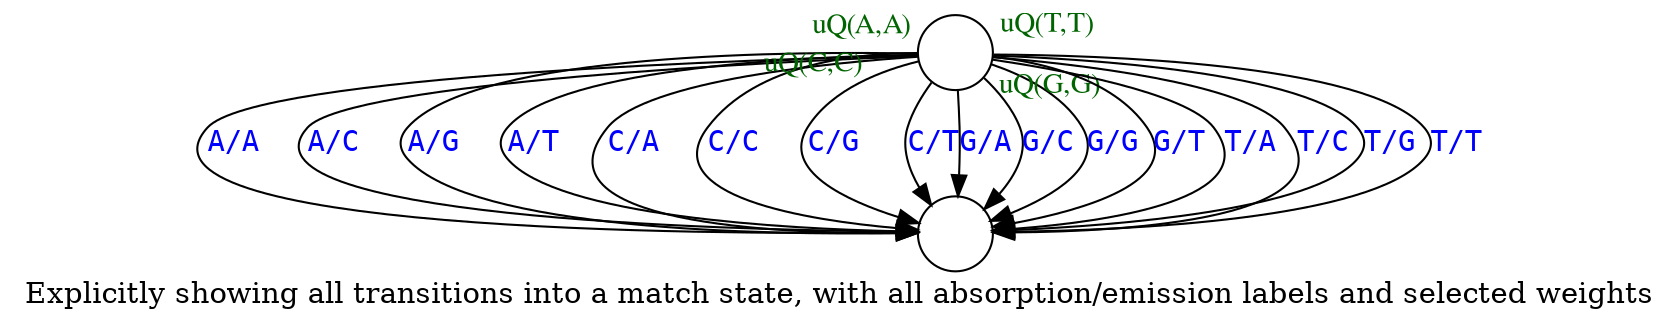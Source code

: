digraph G {

    W [label="", shape=circle, ordering="out"];

    M [label="", shape=circle];

W->M [label="A/A" taillabel="uQ(A,A)" labelangle=330 labeldistance=3 fontcolor="blue" labelfontcolor="black" fontname="Courier" labelfontname="Times" labelfontcolor="darkgreen"];
W->M [label="A/C" fontcolor="blue" fontname="Courier"];
W->M [label="A/G" fontcolor="blue" fontname="Courier"];
W->M [label="A/T" fontcolor="blue" fontname="Courier"];

W->M [label="C/A" fontcolor="blue" fontname="Courier"];
W->M [label="C/C" taillabel="uQ(C,C)" labelangle=5 labeldistance=5 fontcolor="blue" labelfontcolor="black" fontname="Courier" labelfontname="Times" labelfontcolor="darkgreen"];
W->M [label="C/G" fontcolor="blue" fontname="Courier"];
W->M [label="C/T" fontcolor="blue" fontname="Courier"];

W->M [label="G/A" fontcolor="blue" fontname="Courier"];
W->M [label="G/C" fontcolor="blue" fontname="Courier"];
W->M [label="G/G" taillabel="uQ(G,G)" labelangle=0 labeldistance=3 fontcolor="blue" labelfontcolor="black" fontname="Courier" labelfontname="Times" labelfontcolor="darkgreen"];
W->M [label="G/T" fontcolor="blue" fontname="Courier"];

W->M [label="T/A" fontcolor="blue" fontname="Courier"];
W->M [label="T/C" fontcolor="blue" fontname="Courier"];
W->M [label="T/G" fontcolor="blue" fontname="Courier"];
W->M [label="T/T" taillabel="uQ(T,T)" labelangle=30 labeldistance=3 fontcolor="blue" labelfontcolor="black" fontname="Courier" labelfontname="Times" labelfontcolor="darkgreen"];

    label="Explicitly showing all transitions into a match state, with all absorption/emission labels and selected weights";
}
